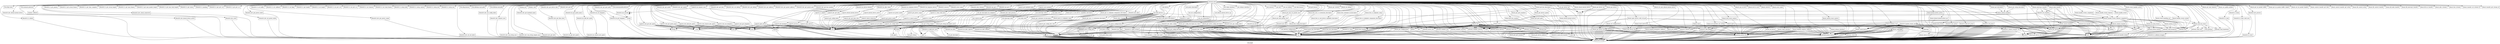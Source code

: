 digraph "Call graph" {
	label="Call graph";

	Node0x805343070 [shape=record,label="{external node}"];
	Node0x805343070 -> Node0x805343100;
	Node0x805343070 -> Node0x805343160;
	Node0x805343070 -> Node0x8053431c0;
	Node0x805343070 -> Node0x805343220;
	Node0x805343070 -> Node0x805343280;
	Node0x805343070 -> Node0x8053432e0;
	Node0x805343070 -> Node0x805343340;
	Node0x805343070 -> Node0x8053433a0;
	Node0x805343070 -> Node0x805343400;
	Node0x805343070 -> Node0x805343460;
	Node0x805343070 -> Node0x8053434c0;
	Node0x805343070 -> Node0x805343520;
	Node0x805343070 -> Node0x805343580;
	Node0x805343070 -> Node0x8053435e0;
	Node0x805343070 -> Node0x805343640;
	Node0x805343070 -> Node0x8053436a0;
	Node0x805343070 -> Node0x805343700;
	Node0x805343070 -> Node0x805343760;
	Node0x805343070 -> Node0x8053437c0;
	Node0x805343070 -> Node0x805343820;
	Node0x805343070 -> Node0x805343880;
	Node0x805343070 -> Node0x8053438e0;
	Node0x805343070 -> Node0x805343940;
	Node0x805343070 -> Node0x8053439a0;
	Node0x805343070 -> Node0x805343a00;
	Node0x805343070 -> Node0x805343a60;
	Node0x805343070 -> Node0x805343ac0;
	Node0x805343070 -> Node0x805343b20;
	Node0x805343070 -> Node0x805343b80;
	Node0x805343070 -> Node0x805343be0;
	Node0x805343070 -> Node0x805343c40;
	Node0x805343070 -> Node0x805343ca0;
	Node0x805343070 -> Node0x805343d00;
	Node0x805343070 -> Node0x805343d60;
	Node0x805343070 -> Node0x805343dc0;
	Node0x805343070 -> Node0x805343e20;
	Node0x805343070 -> Node0x805343ee0;
	Node0x805343070 -> Node0x805343f40;
	Node0x805343070 -> Node0x805343e80;
	Node0x805343070 -> Node0x805343fa0;
	Node0x805343070 -> Node0x805355000;
	Node0x805343070 -> Node0x805355060;
	Node0x805343070 -> Node0x8053550c0;
	Node0x805343070 -> Node0x805355120;
	Node0x805343070 -> Node0x805355180;
	Node0x805343070 -> Node0x8053551e0;
	Node0x805343070 -> Node0x805355240;
	Node0x805343070 -> Node0x8053552a0;
	Node0x805343070 -> Node0x805355300;
	Node0x805343070 -> Node0x805355360;
	Node0x805343070 -> Node0x8053553c0;
	Node0x805343070 -> Node0x805355420;
	Node0x805343070 -> Node0x805355480;
	Node0x805343070 -> Node0x8053554e0;
	Node0x805343070 -> Node0x805355540;
	Node0x805343070 -> Node0x8053555a0;
	Node0x805343070 -> Node0x805355600;
	Node0x805343070 -> Node0x805355660;
	Node0x805343070 -> Node0x8053556c0;
	Node0x805343070 -> Node0x805355720;
	Node0x805343070 -> Node0x805355780;
	Node0x805343070 -> Node0x8053557e0;
	Node0x805343070 -> Node0x805355840;
	Node0x805343070 -> Node0x8053558a0;
	Node0x805343070 -> Node0x805355900;
	Node0x805343070 -> Node0x805355960;
	Node0x805343070 -> Node0x805355a20;
	Node0x805343070 -> Node0x805355a80;
	Node0x805343070 -> Node0x805355ae0;
	Node0x805343070 -> Node0x805355b40;
	Node0x805343070 -> Node0x805355ba0;
	Node0x805343070 -> Node0x805355c00;
	Node0x805343070 -> Node0x805355c60;
	Node0x805343070 -> Node0x805355cc0;
	Node0x805343070 -> Node0x805355d20;
	Node0x805343070 -> Node0x805355d80;
	Node0x805343070 -> Node0x805355de0;
	Node0x805343070 -> Node0x805355e40;
	Node0x805343070 -> Node0x805355ea0;
	Node0x805343070 -> Node0x805355f00;
	Node0x805343070 -> Node0x805355f60;
	Node0x805343070 -> Node0x805355fc0;
	Node0x805343070 -> Node0x805356020;
	Node0x805343070 -> Node0x805356080;
	Node0x805343070 -> Node0x8053560e0;
	Node0x805343070 -> Node0x805356140;
	Node0x805343070 -> Node0x8053561a0;
	Node0x805343070 -> Node0x805356200;
	Node0x805343070 -> Node0x805356260;
	Node0x805343070 -> Node0x8053562c0;
	Node0x805343070 -> Node0x805356320;
	Node0x805343070 -> Node0x805356380;
	Node0x805343070 -> Node0x8053563e0;
	Node0x805343070 -> Node0x805356440;
	Node0x805343070 -> Node0x8053564a0;
	Node0x805343070 -> Node0x805356500;
	Node0x805343070 -> Node0x805356560;
	Node0x805343070 -> Node0x8053559c0;
	Node0x805343070 -> Node0x8053565c0;
	Node0x805343070 -> Node0x805356620;
	Node0x805343070 -> Node0x805356680;
	Node0x805343070 -> Node0x8053566e0;
	Node0x805343070 -> Node0x805356740;
	Node0x805343070 -> Node0x8053567a0;
	Node0x805343070 -> Node0x805356800;
	Node0x805343070 -> Node0x805356860;
	Node0x805343070 -> Node0x805356aa0;
	Node0x805343070 -> Node0x805356b00;
	Node0x805343070 -> Node0x805356b60;
	Node0x805343070 -> Node0x805356bc0;
	Node0x805343070 -> Node0x805356ce0;
	Node0x805343070 -> Node0x805356d40;
	Node0x805343070 -> Node0x805356da0;
	Node0x805343070 -> Node0x805356e00;
	Node0x805343070 -> Node0x805356e60;
	Node0x805343070 -> Node0x805356ec0;
	Node0x805343070 -> Node0x805356f20;
	Node0x805343070 -> Node0x805356920;
	Node0x805343070 -> Node0x805356a40;
	Node0x805343070 -> Node0x8053569e0;
	Node0x805343070 -> Node0x8053568c0;
	Node0x805343070 -> Node0x805356f80;
	Node0x805343070 -> Node0x805356fe0;
	Node0x805343070 -> Node0x805357040;
	Node0x805343070 -> Node0x8053570a0;
	Node0x805343070 -> Node0x805357100;
	Node0x805343070 -> Node0x805357160;
	Node0x805343070 -> Node0x8053571c0;
	Node0x805343070 -> Node0x805357220;
	Node0x805343070 -> Node0x805357280;
	Node0x805343070 -> Node0x8053572e0;
	Node0x805343070 -> Node0x805357340;
	Node0x805343070 -> Node0x8053573a0;
	Node0x805343070 -> Node0x805357400;
	Node0x805343070 -> Node0x805357460;
	Node0x805343070 -> Node0x8053574c0;
	Node0x805343070 -> Node0x805357520;
	Node0x805343070 -> Node0x805357580;
	Node0x805343070 -> Node0x8053575e0;
	Node0x805343070 -> Node0x805356c20;
	Node0x805343070 -> Node0x805356c80;
	Node0x805343070 -> Node0x805356980;
	Node0x805343070 -> Node0x805357640;
	Node0x805343070 -> Node0x8053576a0;
	Node0x805343070 -> Node0x805357700;
	Node0x805343070 -> Node0x805357760;
	Node0x805343070 -> Node0x8053577c0;
	Node0x805343070 -> Node0x805357820;
	Node0x805343070 -> Node0x805357880;
	Node0x805343070 -> Node0x8053578e0;
	Node0x805343070 -> Node0x805357940;
	Node0x805343070 -> Node0x8053579a0;
	Node0x805343070 -> Node0x805357ac0;
	Node0x805343070 -> Node0x805357b20;
	Node0x805343070 -> Node0x805357b80;
	Node0x805343070 -> Node0x805357c40;
	Node0x805343070 -> Node0x805357ca0;
	Node0x805343070 -> Node0x805357d00;
	Node0x805343070 -> Node0x805357d60;
	Node0x805343070 -> Node0x805357dc0;
	Node0x805343070 -> Node0x805357e20;
	Node0x805343070 -> Node0x805357e80;
	Node0x805343070 -> Node0x805357ee0;
	Node0x805343070 -> Node0x805357f40;
	Node0x805343070 -> Node0x805357fa0;
	Node0x805343070 -> Node0x80532d000;
	Node0x805343070 -> Node0x80532d060;
	Node0x805343070 -> Node0x80532d0c0;
	Node0x805343070 -> Node0x80532d120;
	Node0x805343070 -> Node0x80532d180;
	Node0x805343070 -> Node0x80532d1e0;
	Node0x805343070 -> Node0x80532d240;
	Node0x805343070 -> Node0x80532d2a0;
	Node0x805343070 -> Node0x80532d300;
	Node0x805343070 -> Node0x80532d360;
	Node0x805343070 -> Node0x80532d3c0;
	Node0x805343070 -> Node0x80532d420;
	Node0x805343070 -> Node0x80532d480;
	Node0x805343070 -> Node0x80532d4e0;
	Node0x805343070 -> Node0x80532d540;
	Node0x805343070 -> Node0x80532d5a0;
	Node0x805343070 -> Node0x80532d600;
	Node0x805343070 -> Node0x80532d660;
	Node0x805343070 -> Node0x80532d6c0;
	Node0x805343070 -> Node0x80532d720;
	Node0x805343070 -> Node0x80532d780;
	Node0x805343070 -> Node0x80532d7e0;
	Node0x805343070 -> Node0x80532d840;
	Node0x805343070 -> Node0x80532d8a0;
	Node0x805343070 -> Node0x80532d960;
	Node0x805343070 -> Node0x80532d9c0;
	Node0x805343070 -> Node0x80532da20;
	Node0x805343070 -> Node0x80532da80;
	Node0x805343070 -> Node0x80532dae0;
	Node0x805343070 -> Node0x80532dba0;
	Node0x805343070 -> Node0x80532dc00;
	Node0x805343070 -> Node0x80532dc60;
	Node0x805343070 -> Node0x80532dcc0;
	Node0x805343070 -> Node0x80532dd20;
	Node0x805343070 -> Node0x80532dd80;
	Node0x805343070 -> Node0x80532dde0;
	Node0x805343070 -> Node0x80532de40;
	Node0x805343070 -> Node0x80532dea0;
	Node0x805343070 -> Node0x80532df00;
	Node0x805343070 -> Node0x80532df60;
	Node0x805343070 -> Node0x80532e080;
	Node0x805343070 -> Node0x80532e0e0;
	Node0x805343070 -> Node0x80532e140;
	Node0x805343070 -> Node0x80532e1a0;
	Node0x805343070 -> Node0x80532e200;
	Node0x805343070 -> Node0x80532e260;
	Node0x805343070 -> Node0x80532e2c0;
	Node0x805343070 -> Node0x80532e320;
	Node0x805343070 -> Node0x80532e380;
	Node0x805343070 -> Node0x80532e3e0;
	Node0x805343070 -> Node0x80532e440;
	Node0x805343070 -> Node0x80532e4a0;
	Node0x805343070 -> Node0x80532e500;
	Node0x805343070 -> Node0x80532e560;
	Node0x805343070 -> Node0x80532e5c0;
	Node0x805343070 -> Node0x80532e620;
	Node0x805343070 -> Node0x80532e680;
	Node0x805343070 -> Node0x80532e6e0;
	Node0x805343070 -> Node0x80532e740;
	Node0x805343070 -> Node0x80532e7a0;
	Node0x805343070 -> Node0x80532e800;
	Node0x805343070 -> Node0x80532e860;
	Node0x805343070 -> Node0x80532e8c0;
	Node0x805343070 -> Node0x80532e920;
	Node0x805343070 -> Node0x80532e980;
	Node0x805343070 -> Node0x80532ea40;
	Node0x805343070 -> Node0x80532eaa0;
	Node0x805343070 -> Node0x80532eb00;
	Node0x805343070 -> Node0x80532eb60;
	Node0x805343070 -> Node0x80532ebc0;
	Node0x805343070 -> Node0x80532ec20;
	Node0x805343070 -> Node0x80532ec80;
	Node0x805343070 -> Node0x80532ece0;
	Node0x805343070 -> Node0x80532ed40;
	Node0x805343070 -> Node0x80532eda0;
	Node0x805343070 -> Node0x80532ee00;
	Node0x805343070 -> Node0x80532dfc0;
	Node0x805343070 -> Node0x80532ee60;
	Node0x805343070 -> Node0x80532eec0;
	Node0x805343070 -> Node0x80532e020;
	Node0x805343070 -> Node0x80532ef20;
	Node0x805343070 -> Node0x80532efe0;
	Node0x805343070 -> Node0x80532f040;
	Node0x805343070 -> Node0x80532f0a0;
	Node0x805343070 -> Node0x80532f100;
	Node0x805343070 -> Node0x80532f160;
	Node0x805343070 -> Node0x80532f1c0;
	Node0x805343070 -> Node0x80532f220;
	Node0x805343070 -> Node0x80532f280;
	Node0x805343070 -> Node0x80532f2e0;
	Node0x805343070 -> Node0x80532f340;
	Node0x805343070 -> Node0x80532f3a0;
	Node0x805343070 -> Node0x80532f400;
	Node0x805343070 -> Node0x80532f460;
	Node0x805343070 -> Node0x80532f4c0;
	Node0x805343070 -> Node0x80532f520;
	Node0x805343070 -> Node0x80532f580;
	Node0x805343070 -> Node0x80532f5e0;
	Node0x805343070 -> Node0x80532f6a0;
	Node0x805343070 -> Node0x80532f640;
	Node0x805343070 -> Node0x80532f700;
	Node0x805343070 -> Node0x80532f760;
	Node0x805343070 -> Node0x80532f7c0;
	Node0x805343070 -> Node0x80532d900;
	Node0x805343070 -> Node0x80532db40;
	Node0x805343070 -> Node0x80532f820;
	Node0x805343070 -> Node0x80532f880;
	Node0x805343070 -> Node0x80532f8e0;
	Node0x805343070 -> Node0x80532f940;
	Node0x805343070 -> Node0x80532f9a0;
	Node0x805343070 -> Node0x80532fa00;
	Node0x805343070 -> Node0x80532fa60;
	Node0x805343070 -> Node0x80532fac0;
	Node0x805343070 -> Node0x80532fb20;
	Node0x805343070 -> Node0x80532fb80;
	Node0x805343070 -> Node0x80532fbe0;
	Node0x805343070 -> Node0x80532fc40;
	Node0x805343070 -> Node0x80532fca0;
	Node0x805343070 -> Node0x80532fd00;
	Node0x805343070 -> Node0x80532fd60;
	Node0x805343070 -> Node0x80532fe20;
	Node0x805343070 -> Node0x80532fe80;
	Node0x805343070 -> Node0x80532fee0;
	Node0x805343070 -> Node0x80532ff40;
	Node0x805343070 -> Node0x80532ffa0;
	Node0x805343070 -> Node0x80512d000;
	Node0x805343070 -> Node0x80512d060;
	Node0x805343070 -> Node0x80512d0c0;
	Node0x805343070 -> Node0x80532ef80;
	Node0x805343070 -> Node0x80512d120;
	Node0x805343070 -> Node0x80512d1e0;
	Node0x805343070 -> Node0x80512d240;
	Node0x805343070 -> Node0x80512d2a0;
	Node0x805343070 -> Node0x80512d300;
	Node0x805343070 -> Node0x80512d360;
	Node0x805343070 -> Node0x80512d3c0;
	Node0x805343070 -> Node0x80512d420;
	Node0x805343070 -> Node0x80512d480;
	Node0x805343070 -> Node0x80512d4e0;
	Node0x805343070 -> Node0x80512d540;
	Node0x805343070 -> Node0x80512d5a0;
	Node0x805343070 -> Node0x80512d600;
	Node0x805343070 -> Node0x80512d660;
	Node0x805343070 -> Node0x80512d6c0;
	Node0x805343070 -> Node0x80512d720;
	Node0x805343070 -> Node0x80512d780;
	Node0x805343100 [shape=record,label="{libusb20_tr_callback_wrapper}"];
	Node0x805343100 -> Node0x8053430a0;
	Node0x805343100 -> Node0x8053430a0;
	Node0x805343160 [shape=record,label="{llvm.dbg.value}"];
	Node0x8053431c0 [shape=record,label="{libusb20_tr_close}"];
	Node0x8053431c0 -> Node0x8053430a0;
	Node0x8053431c0 -> Node0x805343220;
	Node0x8053431c0 -> Node0x805343220;
	Node0x805343220 [shape=record,label="{free}"];
	Node0x805343220 -> Node0x8053430a0;
	Node0x805343280 [shape=record,label="{llvm.memset.p0i8.i64}"];
	Node0x8053432e0 [shape=record,label="{libusb20_tr_open}"];
	Node0x8053432e0 -> Node0x805343340;
	Node0x805343340 [shape=record,label="{libusb20_tr_open_stream}"];
	Node0x805343340 -> Node0x8053433a0;
	Node0x805343340 -> Node0x8053433a0;
	Node0x805343340 -> Node0x805343220;
	Node0x805343340 -> Node0x8053430a0;
	Node0x805343340 -> Node0x8053430a0;
	Node0x805343340 -> Node0x805343220;
	Node0x805343340 -> Node0x805343220;
	Node0x8053433a0 [shape=record,label="{malloc}"];
	Node0x8053433a0 -> Node0x8053430a0;
	Node0x805343400 [shape=record,label="{libusb20_tr_get_pointer}"];
	Node0x805343460 [shape=record,label="{libusb20_tr_get_actual_frames}"];
	Node0x8053434c0 [shape=record,label="{libusb20_tr_get_time_complete}"];
	Node0x805343520 [shape=record,label="{libusb20_tr_get_actual_length}"];
	Node0x805343580 [shape=record,label="{libusb20_tr_get_max_frames}"];
	Node0x8053438e0 [shape=record,label="{libusb20_tr_clear_stall_sync}"];
	Node0x8053438e0 -> Node0x8053430a0;
	Node0x8053435e0 [shape=record,label="{libusb20_tr_get_max_packet_length}"];
	Node0x805343640 [shape=record,label="{libusb20_tr_get_max_total_length}"];
	Node0x8053436a0 [shape=record,label="{libusb20_tr_get_status}"];
	Node0x805343700 [shape=record,label="{libusb20_tr_pending}"];
	Node0x805343760 [shape=record,label="{libusb20_tr_get_priv_sc0}"];
	Node0x8053437c0 [shape=record,label="{libusb20_tr_get_priv_sc1}"];
	Node0x805343820 [shape=record,label="{libusb20_tr_stop}"];
	Node0x805343820 -> Node0x8053430a0;
	Node0x805343880 [shape=record,label="{libusb20_tr_drain}"];
	Node0x805343880 -> Node0x8053430a0;
	Node0x805343940 [shape=record,label="{libusb20_tr_set_buffer}"];
	Node0x8053439a0 [shape=record,label="{libusb20_tr_set_callback}"];
	Node0x805343a00 [shape=record,label="{libusb20_tr_set_flags}"];
	Node0x805343a60 [shape=record,label="{libusb20_tr_get_length}"];
	Node0x805343ac0 [shape=record,label="{libusb20_tr_set_length}"];
	Node0x805343b20 [shape=record,label="{libusb20_tr_set_priv_sc0}"];
	Node0x805343b80 [shape=record,label="{libusb20_tr_set_priv_sc1}"];
	Node0x805343be0 [shape=record,label="{libusb20_tr_set_timeout}"];
	Node0x805343c40 [shape=record,label="{libusb20_tr_set_total_frames}"];
	Node0x805343ca0 [shape=record,label="{libusb20_tr_setup_bulk}"];
	Node0x805343d00 [shape=record,label="{libusb20_tr_setup_control}"];
	Node0x805343d60 [shape=record,label="{libusb20_tr_setup_intr}"];
	Node0x805343dc0 [shape=record,label="{libusb20_tr_setup_isoc}"];
	Node0x805343e20 [shape=record,label="{libusb20_tr_bulk_intr_sync}"];
	Node0x805343e20 -> Node0x8053430a0;
	Node0x805343e20 -> Node0x8053430a0;
	Node0x805343e20 -> Node0x8053430a0;
	Node0x805343e20 -> Node0x805343e80;
	Node0x805343e20 -> Node0x8053430a0;
	Node0x805343ee0 [shape=record,label="{llvm.dbg.declare}"];
	Node0x805343f40 [shape=record,label="{llvm.lifetime.start.p0i8}"];
	Node0x805343e80 [shape=record,label="{poll}"];
	Node0x805343e80 -> Node0x8053430a0;
	Node0x805343fa0 [shape=record,label="{llvm.lifetime.end.p0i8}"];
	Node0x805355000 [shape=record,label="{libusb20_tr_start}"];
	Node0x805355000 -> Node0x8053430a0;
	Node0x805355000 -> Node0x8053430a0;
	Node0x805355060 [shape=record,label="{libusb20_dev_process}"];
	Node0x805355060 -> Node0x8053430a0;
	Node0x8053550c0 [shape=record,label="{libusb20_dev_wait_process}"];
	Node0x8053550c0 -> Node0x805343e80;
	Node0x805355120 [shape=record,label="{libusb20_tr_submit}"];
	Node0x805355120 -> Node0x8053430a0;
	Node0x805355180 [shape=record,label="{libusb20_dev_close}"];
	Node0x805355180 -> Node0x8053430a0;
	Node0x805355180 -> Node0x8053430a0;
	Node0x805355180 -> Node0x805343220;
	Node0x805355180 -> Node0x805343220;
	Node0x805355180 -> Node0x805343220;
	Node0x805355180 -> Node0x8053430a0;
	Node0x8053551e0 [shape=record,label="{dummy_int}"];
	Node0x805355240 [shape=record,label="{dummy_void}"];
	Node0x8053552a0 [shape=record,label="{libusb20_dev_detach_kernel_driver}"];
	Node0x8053552a0 -> Node0x8053430a0;
	Node0x805355300 [shape=record,label="{libusb20_dev_get_device_desc}"];
	Node0x805355360 [shape=record,label="{libusb20_dev_get_fd}"];
	Node0x8053553c0 [shape=record,label="{libusb20_dev_kernel_driver_active}"];
	Node0x8053553c0 -> Node0x8053430a0;
	Node0x805355420 [shape=record,label="{libusb20_dev_open}"];
	Node0x805355420 -> Node0x8053433a0;
	Node0x805355420 -> Node0x8053430a0;
	Node0x805355420 -> Node0x805343220;
	Node0x805355480 [shape=record,label="{dummy_callback}"];
	Node0x805355480 -> Node0x8053430a0;
	Node0x8053554e0 [shape=record,label="{libusb20_dev_reset}"];
	Node0x8053554e0 -> Node0x8053430a0;
	Node0x805355540 [shape=record,label="{libusb20_dev_check_connected}"];
	Node0x805355540 -> Node0x8053430a0;
	Node0x8053555a0 [shape=record,label="{libusb20_dev_set_power_mode}"];
	Node0x8053555a0 -> Node0x8053430a0;
	Node0x805355600 [shape=record,label="{libusb20_dev_get_power_mode}"];
	Node0x805355600 -> Node0x8053430a0;
	Node0x805355660 [shape=record,label="{libusb20_dev_get_port_path}"];
	Node0x8053556c0 [shape=record,label="{llvm.memcpy.p0i8.p0i8.i64}"];
	Node0x805355720 [shape=record,label="{libusb20_dev_get_power_usage}"];
	Node0x805355720 -> Node0x8053430a0;
	Node0x805355780 [shape=record,label="{libusb20_dev_set_alt_index}"];
	Node0x805355780 -> Node0x8053430a0;
	Node0x8053557e0 [shape=record,label="{libusb20_dev_set_config_index}"];
	Node0x8053557e0 -> Node0x8053430a0;
	Node0x805355840 [shape=record,label="{libusb20_dev_request_sync}"];
	Node0x805355840 -> Node0x8053430a0;
	Node0x8053558a0 [shape=record,label="{libusb20_dev_req_string_sync}"];
	Node0x8053558a0 -> Node0x8053430a0;
	Node0x8053558a0 -> Node0x8053430a0;
	Node0x805355900 [shape=record,label="{libusb20_dev_req_string_simple_sync}"];
	Node0x805355900 -> Node0x8053430a0;
	Node0x805355900 -> Node0x8053430a0;
	Node0x805355900 -> Node0x8053430a0;
	Node0x805355900 -> Node0x8053430a0;
	Node0x805355960 [shape=record,label="{libusb20_dev_alloc_config}"];
	Node0x805355960 -> Node0x8053430a0;
	Node0x805355960 -> Node0x805343220;
	Node0x805355960 -> Node0x8053430a0;
	Node0x805355960 -> Node0x8053559c0;
	Node0x805355960 -> Node0x805343220;
	Node0x805355960 -> Node0x805355180;
	Node0x805355a20 [shape=record,label="{libusb20_dev_alloc}"];
	Node0x805355a20 -> Node0x8053433a0;
	Node0x805355a80 [shape=record,label="{libusb20_dev_get_config_index}"];
	Node0x805355a80 -> Node0x8053430a0;
	Node0x805355a80 -> Node0x805343220;
	Node0x805355a80 -> Node0x8053430a0;
	Node0x805355a80 -> Node0x805355180;
	Node0x805355ae0 [shape=record,label="{libusb20_dev_get_mode}"];
	Node0x805355b40 [shape=record,label="{libusb20_dev_get_speed}"];
	Node0x805355ba0 [shape=record,label="{libusb20_dev_free}"];
	Node0x805355ba0 -> Node0x805355180;
	Node0x805355ba0 -> Node0x805343220;
	Node0x805355c00 [shape=record,label="{libusb20_dev_get_info}"];
	Node0x805355c00 -> Node0x8053430a0;
	Node0x805355c60 [shape=record,label="{libusb20_dev_get_backend_name}"];
	Node0x805355c60 -> Node0x8053430a0;
	Node0x805355cc0 [shape=record,label="{libusb20_dev_get_desc}"];
	Node0x805355d20 [shape=record,label="{libusb20_dev_set_debug}"];
	Node0x805355d80 [shape=record,label="{libusb20_dev_get_debug}"];
	Node0x805355de0 [shape=record,label="{libusb20_dev_get_address}"];
	Node0x805355e40 [shape=record,label="{libusb20_dev_get_parent_address}"];
	Node0x805355ea0 [shape=record,label="{libusb20_dev_get_parent_port}"];
	Node0x805355f00 [shape=record,label="{libusb20_dev_get_bus_number}"];
	Node0x805355f60 [shape=record,label="{libusb20_dev_get_iface_desc}"];
	Node0x805355f60 -> Node0x8053430a0;
	Node0x805355fc0 [shape=record,label="{libusb20_be_get_dev_quirk}"];
	Node0x805355fc0 -> Node0x8053430a0;
	Node0x805356020 [shape=record,label="{libusb20_be_get_quirk_name}"];
	Node0x805356020 -> Node0x8053430a0;
	Node0x805356080 [shape=record,label="{libusb20_be_add_dev_quirk}"];
	Node0x805356080 -> Node0x8053430a0;
	Node0x8053560e0 [shape=record,label="{libusb20_be_remove_dev_quirk}"];
	Node0x8053560e0 -> Node0x8053430a0;
	Node0x805356140 [shape=record,label="{libusb20_be_set_template}"];
	Node0x805356140 -> Node0x8053430a0;
	Node0x8053561a0 [shape=record,label="{libusb20_be_get_template}"];
	Node0x8053561a0 -> Node0x8053430a0;
	Node0x805356200 [shape=record,label="{libusb20_be_device_foreach}"];
	Node0x805356260 [shape=record,label="{libusb20_be_alloc}"];
	Node0x805356260 -> Node0x8053433a0;
	Node0x805356260 -> Node0x8053430a0;
	Node0x8053562c0 [shape=record,label="{libusb20_be_alloc_linux}"];
	Node0x805356320 [shape=record,label="{libusb20_be_alloc_ugen20}"];
	Node0x805356320 -> Node0x8053433a0;
	Node0x805356320 -> Node0x8053430a0;
	Node0x805356380 [shape=record,label="{libusb20_be_alloc_default}"];
	Node0x805356380 -> Node0x8053433a0;
	Node0x805356380 -> Node0x8053430a0;
	Node0x8053563e0 [shape=record,label="{libusb20_be_free}"];
	Node0x8053563e0 -> Node0x805355180;
	Node0x8053563e0 -> Node0x805343220;
	Node0x8053563e0 -> Node0x8053430a0;
	Node0x8053563e0 -> Node0x805343220;
	Node0x805356440 [shape=record,label="{libusb20_be_dequeue_device}"];
	Node0x8053564a0 [shape=record,label="{libusb20_be_enqueue_device}"];
	Node0x805356500 [shape=record,label="{libusb20_strerror}"];
	Node0x805356560 [shape=record,label="{libusb20_error_name}"];
	Node0x8053559c0 [shape=record,label="{libusb20_parse_config_desc}"];
	Node0x8053559c0 -> Node0x8053433a0;
	Node0x8053559c0 -> Node0x8053565c0;
	Node0x8053559c0 -> Node0x8053565c0;
	Node0x8053559c0 -> Node0x8053565c0;
	Node0x8053565c0 [shape=record,label="{libusb20_me_decode}"];
	Node0x8053565c0 -> Node0x8053565c0;
	Node0x805356620 [shape=record,label="{libusb20_desc_foreach}"];
	Node0x805356680 [shape=record,label="{libusb20_me_get_1}"];
	Node0x8053566e0 [shape=record,label="{libusb20_me_get_2}"];
	Node0x805356740 [shape=record,label="{libusb20_me_encode}"];
	Node0x805356740 -> Node0x805356740;
	Node0x805356740 -> Node0x805356740;
	Node0x805356740 -> Node0x8053567a0;
	Node0x8053567a0 [shape=record,label="{bcopy}"];
	Node0x8053567a0 -> Node0x8053430a0;
	Node0x805356800 [shape=record,label="{ugen20_get_backend_name}"];
	Node0x805356860 [shape=record,label="{ugen20_init_backend}"];
	Node0x805356860 -> Node0x8053568c0;
	Node0x805356860 -> Node0x805356920;
	Node0x805356860 -> Node0x805356980;
	Node0x805356860 -> Node0x8053430a0;
	Node0x805356860 -> Node0x8053569e0;
	Node0x805356860 -> Node0x8053568c0;
	Node0x805356860 -> Node0x805356920;
	Node0x805356860 -> Node0x805356920;
	Node0x805356860 -> Node0x8053565c0;
	Node0x805356860 -> Node0x805356920;
	Node0x805356860 -> Node0x8053569e0;
	Node0x805356860 -> Node0x805356920;
	Node0x805356860 -> Node0x805356a40;
	Node0x805356860 -> Node0x8053430a0;
	Node0x805356860 -> Node0x8053430a0;
	Node0x805356860 -> Node0x805356a40;
	Node0x805356aa0 [shape=record,label="{ugen20_exit_backend}"];
	Node0x805356b00 [shape=record,label="{ugen20_dev_get_info}"];
	Node0x805356b00 -> Node0x805356920;
	Node0x805356b60 [shape=record,label="{ugen20_dev_get_iface_desc}"];
	Node0x805356b60 -> Node0x805356920;
	Node0x805356bc0 [shape=record,label="{ugen20_root_get_dev_quirk}"];
	Node0x805356bc0 -> Node0x8053568c0;
	Node0x805356bc0 -> Node0x805356920;
	Node0x805356bc0 -> Node0x805356c20;
	Node0x805356bc0 -> Node0x805356a40;
	Node0x805356bc0 -> Node0x805356a40;
	Node0x805356bc0 -> Node0x805356c20;
	Node0x805356bc0 -> Node0x805356c80;
	Node0x805356ce0 [shape=record,label="{ugen20_root_get_quirk_name}"];
	Node0x805356ce0 -> Node0x8053568c0;
	Node0x805356ce0 -> Node0x805356920;
	Node0x805356ce0 -> Node0x805356c20;
	Node0x805356ce0 -> Node0x805356a40;
	Node0x805356ce0 -> Node0x805356a40;
	Node0x805356ce0 -> Node0x805356c20;
	Node0x805356ce0 -> Node0x805356c80;
	Node0x805356d40 [shape=record,label="{ugen20_root_add_dev_quirk}"];
	Node0x805356d40 -> Node0x805356c80;
	Node0x805356d40 -> Node0x8053568c0;
	Node0x805356d40 -> Node0x805356920;
	Node0x805356d40 -> Node0x805356c20;
	Node0x805356d40 -> Node0x805356a40;
	Node0x805356d40 -> Node0x805356a40;
	Node0x805356d40 -> Node0x805356c20;
	Node0x805356da0 [shape=record,label="{ugen20_root_remove_dev_quirk}"];
	Node0x805356da0 -> Node0x805356c80;
	Node0x805356da0 -> Node0x8053568c0;
	Node0x805356da0 -> Node0x805356920;
	Node0x805356da0 -> Node0x805356c20;
	Node0x805356da0 -> Node0x805356a40;
	Node0x805356da0 -> Node0x805356a40;
	Node0x805356da0 -> Node0x805356c20;
	Node0x805356e00 [shape=record,label="{ugen20_root_set_template}"];
	Node0x805356e00 -> Node0x8053568c0;
	Node0x805356e00 -> Node0x805356920;
	Node0x805356e00 -> Node0x805356c20;
	Node0x805356e00 -> Node0x805356a40;
	Node0x805356e60 [shape=record,label="{ugen20_root_get_template}"];
	Node0x805356e60 -> Node0x8053568c0;
	Node0x805356e60 -> Node0x805356920;
	Node0x805356e60 -> Node0x805356c20;
	Node0x805356e60 -> Node0x805356a40;
	Node0x805356ec0 [shape=record,label="{ugen20_open_device}"];
	Node0x805356ec0 -> Node0x8053569e0;
	Node0x805356ec0 -> Node0x8053568c0;
	Node0x805356ec0 -> Node0x8053568c0;
	Node0x805356ec0 -> Node0x805356a40;
	Node0x805356ec0 -> Node0x805356920;
	Node0x805356ec0 -> Node0x8053433a0;
	Node0x805356ec0 -> Node0x805356920;
	Node0x805356ec0 -> Node0x805343220;
	Node0x805356ec0 -> Node0x805356a40;
	Node0x805356ec0 -> Node0x805356a40;
	Node0x805356f20 [shape=record,label="{ugen20_close_device}"];
	Node0x805356f20 -> Node0x805356920;
	Node0x805356f20 -> Node0x805343220;
	Node0x805356f20 -> Node0x805356a40;
	Node0x805356f20 -> Node0x805356a40;
	Node0x805356920 [shape=record,label="{ioctl}"];
	Node0x805356920 -> Node0x8053430a0;
	Node0x805356a40 [shape=record,label="{close}"];
	Node0x805356a40 -> Node0x8053430a0;
	Node0x8053569e0 [shape=record,label="{snprintf}"];
	Node0x8053569e0 -> Node0x8053430a0;
	Node0x8053568c0 [shape=record,label="{open}"];
	Node0x8053568c0 -> Node0x8053430a0;
	Node0x805356f80 [shape=record,label="{ugen20_detach_kernel_driver}"];
	Node0x805356f80 -> Node0x805356920;
	Node0x805356fe0 [shape=record,label="{ugen20_do_request_sync}"];
	Node0x805356fe0 -> Node0x805356740;
	Node0x805356fe0 -> Node0x805356920;
	Node0x805357040 [shape=record,label="{ugen20_get_config_desc_full}"];
	Node0x805357040 -> Node0x805356920;
	Node0x805357040 -> Node0x8053433a0;
	Node0x805357040 -> Node0x805356920;
	Node0x805357040 -> Node0x805343220;
	Node0x8053570a0 [shape=record,label="{ugen20_get_config_index}"];
	Node0x8053570a0 -> Node0x805356920;
	Node0x805357100 [shape=record,label="{ugen20_kernel_driver_active}"];
	Node0x805357100 -> Node0x805356920;
	Node0x805357160 [shape=record,label="{ugen20_process}"];
	Node0x805357160 -> Node0x805356920;
	Node0x805357160 -> Node0x805356c20;
	Node0x805357160 -> Node0x8053430a0;
	Node0x805357160 -> Node0x805356920;
	Node0x8053571c0 [shape=record,label="{ugen20_reset_device}"];
	Node0x8053571c0 -> Node0x805356920;
	Node0x8053571c0 -> Node0x805356920;
	Node0x8053571c0 -> Node0x8053433a0;
	Node0x8053571c0 -> Node0x805356920;
	Node0x805357220 [shape=record,label="{ugen20_check_connected}"];
	Node0x805357220 -> Node0x805356920;
	Node0x805357280 [shape=record,label="{ugen20_set_power_mode}"];
	Node0x805357280 -> Node0x805356920;
	Node0x8053572e0 [shape=record,label="{ugen20_get_power_mode}"];
	Node0x8053572e0 -> Node0x805356920;
	Node0x805357340 [shape=record,label="{ugen20_get_power_usage}"];
	Node0x805357340 -> Node0x805356920;
	Node0x8053573a0 [shape=record,label="{ugen20_set_alt_index}"];
	Node0x8053573a0 -> Node0x805356920;
	Node0x8053573a0 -> Node0x805356920;
	Node0x8053573a0 -> Node0x8053433a0;
	Node0x8053573a0 -> Node0x805356920;
	Node0x805357400 [shape=record,label="{ugen20_set_config_index}"];
	Node0x805357400 -> Node0x805356920;
	Node0x805357400 -> Node0x805356920;
	Node0x805357400 -> Node0x8053433a0;
	Node0x805357400 -> Node0x805356920;
	Node0x805357460 [shape=record,label="{ugen20_tr_cancel_async}"];
	Node0x805357460 -> Node0x805356920;
	Node0x8053574c0 [shape=record,label="{ugen20_tr_clear_stall_sync}"];
	Node0x8053574c0 -> Node0x805356920;
	Node0x805357520 [shape=record,label="{ugen20_tr_close}"];
	Node0x805357520 -> Node0x805356920;
	Node0x805357580 [shape=record,label="{ugen20_tr_open}"];
	Node0x805357580 -> Node0x805356920;
	Node0x805357580 -> Node0x805356920;
	Node0x8053575e0 [shape=record,label="{ugen20_tr_submit}"];
	Node0x8053575e0 -> Node0x805356920;
	Node0x805356c20 [shape=record,label="{__error}"];
	Node0x805356c20 -> Node0x8053430a0;
	Node0x805356c80 [shape=record,label="{strlcpy}"];
	Node0x805356c80 -> Node0x8053430a0;
	Node0x805356980 [shape=record,label="{strlen}"];
	Node0x805356980 -> Node0x8053430a0;
	Node0x805357640 [shape=record,label="{usb_open}"];
	Node0x805357640 -> Node0x8053430a0;
	Node0x805357640 -> Node0x8053430a0;
	Node0x8053576a0 [shape=record,label="{usb_close}"];
	Node0x8053576a0 -> Node0x8053430a0;
	Node0x8053576a0 -> Node0x8053430a0;
	Node0x8053576a0 -> Node0x8053430a0;
	Node0x8053576a0 -> Node0x805343220;
	Node0x805357700 [shape=record,label="{usb_device}"];
	Node0x805357760 [shape=record,label="{usb_get_string}"];
	Node0x805357760 -> Node0x8053430a0;
	Node0x8053577c0 [shape=record,label="{usb_get_string_simple}"];
	Node0x8053577c0 -> Node0x8053430a0;
	Node0x8053577c0 -> Node0x805356980;
	Node0x805357820 [shape=record,label="{usb_get_descriptor_by_endpoint}"];
	Node0x805357820 -> Node0x8053430a0;
	Node0x805357880 [shape=record,label="{usb_control_msg}"];
	Node0x805357880 -> Node0x8053430a0;
	Node0x8053578e0 [shape=record,label="{usb_get_descriptor}"];
	Node0x8053578e0 -> Node0x8053430a0;
	Node0x805357940 [shape=record,label="{usb_parse_descriptor}"];
	Node0x8053579a0 [shape=record,label="{usb_parse_configuration}"];
	Node0x8053579a0 -> Node0x8053559c0;
	Node0x8053579a0 -> Node0x805357a00;
	Node0x8053579a0 -> Node0x8053433a0;
	Node0x8053579a0 -> Node0x805343220;
	Node0x8053579a0 -> Node0x805357a00;
	Node0x8053579a0 -> Node0x805343220;
	Node0x805357a00 [shape=record,label="{usb_parse_config}"];
	Node0x805357a00 -> Node0x805357a60;
	Node0x805357a00 -> Node0x805357a60;
	Node0x805357a60 [shape=record,label="{usb_parse_iface_sub}"];
	Node0x805357ac0 [shape=record,label="{usb_destroy_configuration}"];
	Node0x805357ac0 -> Node0x805343220;
	Node0x805357ac0 -> Node0x805343220;
	Node0x805357b20 [shape=record,label="{usb_fetch_and_parse_descriptors}"];
	Node0x805357b20 -> Node0x8053433a0;
	Node0x805357b20 -> Node0x8053430a0;
	Node0x805357b20 -> Node0x805343220;
	Node0x805357b20 -> Node0x805343220;
	Node0x805357b20 -> Node0x8053579a0;
	Node0x805357b20 -> Node0x805343220;
	Node0x805357b80 [shape=record,label="{usb_bulk_write}"];
	Node0x805357b80 -> Node0x805357be0;
	Node0x805357be0 [shape=record,label="{usb_std_io}"];
	Node0x805357be0 -> Node0x8053430a0;
	Node0x805357be0 -> Node0x8053430a0;
	Node0x805357be0 -> Node0x8053430a0;
	Node0x805357be0 -> Node0x8053430a0;
	Node0x805357be0 -> Node0x8053430a0;
	Node0x805357be0 -> Node0x8053430a0;
	Node0x805357be0 -> Node0x8053430a0;
	Node0x805357be0 -> Node0x8053430a0;
	Node0x805357be0 -> Node0x8053430a0;
	Node0x805357be0 -> Node0x8053430a0;
	Node0x805357be0 -> Node0x8053430a0;
	Node0x805357be0 -> Node0x8053430a0;
	Node0x805357be0 -> Node0x8053430a0;
	Node0x805357be0 -> Node0x8053430a0;
	Node0x805357c40 [shape=record,label="{usb_bulk_read}"];
	Node0x805357c40 -> Node0x805357be0;
	Node0x805357ca0 [shape=record,label="{usb_interrupt_write}"];
	Node0x805357ca0 -> Node0x805357be0;
	Node0x805357d00 [shape=record,label="{usb_interrupt_read}"];
	Node0x805357d00 -> Node0x805357be0;
	Node0x805357d60 [shape=record,label="{usb_set_configuration}"];
	Node0x805357d60 -> Node0x8053430a0;
	Node0x805357dc0 [shape=record,label="{usb_claim_interface}"];
	Node0x805357e20 [shape=record,label="{usb_release_interface}"];
	Node0x805357e80 [shape=record,label="{usb_set_altinterface}"];
	Node0x805357e80 -> Node0x8053430a0;
	Node0x805357ee0 [shape=record,label="{usb_resetep}"];
	Node0x805357ee0 -> Node0x8053430a0;
	Node0x805357ee0 -> Node0x8053430a0;
	Node0x805357ee0 -> Node0x8053430a0;
	Node0x805357ee0 -> Node0x8053430a0;
	Node0x805357f40 [shape=record,label="{usb_clear_halt}"];
	Node0x805357f40 -> Node0x8053430a0;
	Node0x805357f40 -> Node0x8053430a0;
	Node0x805357f40 -> Node0x8053430a0;
	Node0x805357f40 -> Node0x8053430a0;
	Node0x805357fa0 [shape=record,label="{usb_reset}"];
	Node0x805357fa0 -> Node0x8053430a0;
	Node0x805357fa0 -> Node0x8053430a0;
	Node0x805357fa0 -> Node0x8053430a0;
	Node0x805357fa0 -> Node0x8053430a0;
	Node0x805357fa0 -> Node0x805343220;
	Node0x80532d000 [shape=record,label="{usb_check_connected}"];
	Node0x80532d000 -> Node0x8053430a0;
	Node0x80532d060 [shape=record,label="{usb_strerror}"];
	Node0x80532d0c0 [shape=record,label="{usb_init}"];
	Node0x80532d120 [shape=record,label="{usb_set_debug}"];
	Node0x80532d180 [shape=record,label="{usb_find_busses}"];
	Node0x80532d1e0 [shape=record,label="{usb_find_devices}"];
	Node0x80532d1e0 -> Node0x8053430a0;
	Node0x80532d1e0 -> Node0x8053430a0;
	Node0x80532d1e0 -> Node0x8053430a0;
	Node0x80532d1e0 -> Node0x805343220;
	Node0x80532d1e0 -> Node0x8053430a0;
	Node0x80532d1e0 -> Node0x8053430a0;
	Node0x80532d1e0 -> Node0x8053430a0;
	Node0x80532d1e0 -> Node0x8053430a0;
	Node0x80532d1e0 -> Node0x8053433a0;
	Node0x80532d1e0 -> Node0x8053430a0;
	Node0x80532d1e0 -> Node0x8053430a0;
	Node0x80532d1e0 -> Node0x8053569e0;
	Node0x80532d1e0 -> Node0x8053430a0;
	Node0x80532d1e0 -> Node0x8053430a0;
	Node0x80532d1e0 -> Node0x805357b20;
	Node0x80532d1e0 -> Node0x8053430a0;
	Node0x80532d1e0 -> Node0x8053430a0;
	Node0x80532d240 [shape=record,label="{usb_get_busses}"];
	Node0x80532d2a0 [shape=record,label="{usb_get_driver_np}"];
	Node0x80532d2a0 -> Node0x8053430a0;
	Node0x80532d2a0 -> Node0x80532d300;
	Node0x80532d300 [shape=record,label="{strchr}"];
	Node0x80532d300 -> Node0x8053430a0;
	Node0x80532d360 [shape=record,label="{usb_detach_kernel_driver_np}"];
	Node0x80532d360 -> Node0x8053430a0;
	Node0x80532d3c0 [shape=record,label="{libusb_get_version}"];
	Node0x80532d420 [shape=record,label="{libusb_set_debug}"];
	Node0x80532d480 [shape=record,label="{libusb_init}"];
	Node0x80532d480 -> Node0x8053433a0;
	Node0x80532d480 -> Node0x80532d4e0;
	Node0x80532d480 -> Node0x80532d540;
	Node0x80532d480 -> Node0x80532d5a0;
	Node0x80532d480 -> Node0x805343220;
	Node0x80532d480 -> Node0x80532d5a0;
	Node0x80532d480 -> Node0x80532d600;
	Node0x80532d480 -> Node0x805343220;
	Node0x80532d480 -> Node0x80532d660;
	Node0x80532d480 -> Node0x80532d600;
	Node0x80532d480 -> Node0x80532d600;
	Node0x80532d480 -> Node0x805343220;
	Node0x80532d480 -> Node0x80532d6c0;
	Node0x80532d480 -> Node0x80532d600;
	Node0x80532d480 -> Node0x80532d600;
	Node0x80532d480 -> Node0x80532d720;
	Node0x80532d480 -> Node0x805343220;
	Node0x80532d480 -> Node0x80532d780;
	Node0x80532d480 -> Node0x80532d600;
	Node0x80532d480 -> Node0x80532d600;
	Node0x80532d480 -> Node0x80532d720;
	Node0x80532d480 -> Node0x805343220;
	Node0x80532d480 -> Node0x80532d720;
	Node0x80532d480 -> Node0x80532d7e0;
	Node0x80532d480 -> Node0x80532d600;
	Node0x80532d480 -> Node0x80532d600;
	Node0x80532d480 -> Node0x80532d840;
	Node0x80532d480 -> Node0x805343220;
	Node0x80532d480 -> Node0x80532d8a0;
	Node0x80532d480 -> Node0x80532d8a0;
	Node0x80532d480 -> Node0x80532d8a0;
	Node0x80532d480 -> Node0x80532d8a0;
	Node0x80532d480 -> Node0x80532d900;
	Node0x80532d480 -> Node0x80532d960;
	Node0x80532d480 -> Node0x80532d9c0;
	Node0x80532d480 -> Node0x80532da20;
	Node0x80532d4e0 [shape=record,label="{getenv}"];
	Node0x80532d4e0 -> Node0x8053430a0;
	Node0x80532d540 [shape=record,label="{atoi}"];
	Node0x80532d540 -> Node0x8053430a0;
	Node0x80532d5a0 [shape=record,label="{pthread_mutex_init}"];
	Node0x80532d5a0 -> Node0x8053430a0;
	Node0x80532d600 [shape=record,label="{pthread_mutex_destroy}"];
	Node0x80532d600 -> Node0x8053430a0;
	Node0x80532d660 [shape=record,label="{pthread_condattr_init}"];
	Node0x80532d660 -> Node0x8053430a0;
	Node0x80532d6c0 [shape=record,label="{pthread_condattr_setclock}"];
	Node0x80532d6c0 -> Node0x8053430a0;
	Node0x80532d720 [shape=record,label="{pthread_condattr_destroy}"];
	Node0x80532d720 -> Node0x8053430a0;
	Node0x80532d780 [shape=record,label="{pthread_cond_init}"];
	Node0x80532d780 -> Node0x8053430a0;
	Node0x80532d7e0 [shape=record,label="{pipe}"];
	Node0x80532d7e0 -> Node0x8053430a0;
	Node0x80532d840 [shape=record,label="{pthread_cond_destroy}"];
	Node0x80532d840 -> Node0x8053430a0;
	Node0x80532d8a0 [shape=record,label="{fcntl}"];
	Node0x80532d8a0 -> Node0x8053430a0;
	Node0x80532d960 [shape=record,label="{pthread_mutex_lock}"];
	Node0x80532d960 -> Node0x8053430a0;
	Node0x80532d9c0 [shape=record,label="{pthread_mutex_unlock}"];
	Node0x80532d9c0 -> Node0x8053430a0;
	Node0x80532da20 [shape=record,label="{puts}"];
	Node0x80532da20 -> Node0x8053430a0;
	Node0x80532da80 [shape=record,label="{libusb_exit}"];
	Node0x80532da80 -> Node0x80532d960;
	Node0x80532da80 -> Node0x80532d9c0;
	Node0x80532da80 -> Node0x80532dae0;
	Node0x80532da80 -> Node0x80532db40;
	Node0x80532da80 -> Node0x805356a40;
	Node0x80532da80 -> Node0x805356a40;
	Node0x80532da80 -> Node0x80532d600;
	Node0x80532da80 -> Node0x80532d600;
	Node0x80532da80 -> Node0x80532d840;
	Node0x80532da80 -> Node0x80532d960;
	Node0x80532da80 -> Node0x80532d9c0;
	Node0x80532da80 -> Node0x805343220;
	Node0x80532dae0 [shape=record,label="{pthread_join}"];
	Node0x80532dae0 -> Node0x8053430a0;
	Node0x80532dba0 [shape=record,label="{libusb_get_device_list}"];
	Node0x80532dba0 -> Node0x8053430a0;
	Node0x80532dba0 -> Node0x8053430a0;
	Node0x80532dba0 -> Node0x8053433a0;
	Node0x80532dba0 -> Node0x8053430a0;
	Node0x80532dba0 -> Node0x8053430a0;
	Node0x80532dba0 -> Node0x8053433a0;
	Node0x80532dba0 -> Node0x80532d960;
	Node0x80532dba0 -> Node0x80532d9c0;
	Node0x80532dba0 -> Node0x8053430a0;
	Node0x80532dba0 -> Node0x805343220;
	Node0x80532dba0 -> Node0x805343220;
	Node0x80532dba0 -> Node0x8053430a0;
	Node0x80532dba0 -> Node0x8053430a0;
	Node0x80532dba0 -> Node0x80532d960;
	Node0x80532dba0 -> Node0x80532d9c0;
	Node0x80532dba0 -> Node0x8053430a0;
	Node0x80532dba0 -> Node0x8053430a0;
	Node0x80532dc00 [shape=record,label="{libusb_unref_device}"];
	Node0x80532dc00 -> Node0x80532d960;
	Node0x80532dc00 -> Node0x80532d9c0;
	Node0x80532dc00 -> Node0x8053430a0;
	Node0x80532dc00 -> Node0x805343220;
	Node0x80532dc60 [shape=record,label="{libusb_ref_device}"];
	Node0x80532dc60 -> Node0x80532d960;
	Node0x80532dc60 -> Node0x80532d9c0;
	Node0x80532dcc0 [shape=record,label="{libusb_free_device_list}"];
	Node0x80532dcc0 -> Node0x80532d960;
	Node0x80532dcc0 -> Node0x80532d9c0;
	Node0x80532dcc0 -> Node0x8053430a0;
	Node0x80532dcc0 -> Node0x805343220;
	Node0x80532dcc0 -> Node0x805343220;
	Node0x80532dd20 [shape=record,label="{libusb_get_bus_number}"];
	Node0x80532dd20 -> Node0x8053430a0;
	Node0x80532dd80 [shape=record,label="{libusb_get_port_number}"];
	Node0x80532dd80 -> Node0x8053430a0;
	Node0x80532dde0 [shape=record,label="{libusb_get_port_numbers}"];
	Node0x80532dde0 -> Node0x8053430a0;
	Node0x80532de40 [shape=record,label="{libusb_get_port_path}"];
	Node0x80532de40 -> Node0x8053430a0;
	Node0x80532dea0 [shape=record,label="{libusb_get_device_address}"];
	Node0x80532dea0 -> Node0x8053430a0;
	Node0x80532df00 [shape=record,label="{libusb_get_device_speed}"];
	Node0x80532df00 -> Node0x8053430a0;
	Node0x80532df60 [shape=record,label="{libusb_get_max_packet_size}"];
	Node0x80532df60 -> Node0x80532dfc0;
	Node0x80532df60 -> Node0x80532e020;
	Node0x80532e080 [shape=record,label="{libusb_get_max_iso_packet_size}"];
	Node0x80532e080 -> Node0x80532df60;
	Node0x80532e080 -> Node0x8053430a0;
	Node0x80532e0e0 [shape=record,label="{libusb_open}"];
	Node0x80532e0e0 -> Node0x80532d960;
	Node0x80532e0e0 -> Node0x80532d9c0;
	Node0x80532e0e0 -> Node0x8053430a0;
	Node0x80532e0e0 -> Node0x80532d960;
	Node0x80532e0e0 -> Node0x80532d9c0;
	Node0x80532e0e0 -> Node0x8053430a0;
	Node0x80532e0e0 -> Node0x805343220;
	Node0x80532e0e0 -> Node0x8053430a0;
	Node0x80532e0e0 -> Node0x80532d900;
	Node0x80532e0e0 -> Node0x80532e140;
	Node0x80532e0e0 -> Node0x80532da20;
	Node0x80532e140 [shape=record,label="{write}"];
	Node0x80532e140 -> Node0x8053430a0;
	Node0x80532e1a0 [shape=record,label="{libusb_open_device_with_vid_pid}"];
	Node0x80532e1a0 -> Node0x80532da20;
	Node0x80532e1a0 -> Node0x80532dba0;
	Node0x80532e1a0 -> Node0x8053430a0;
	Node0x80532e1a0 -> Node0x80532e0e0;
	Node0x80532e1a0 -> Node0x80532dcc0;
	Node0x80532e1a0 -> Node0x80532da20;
	Node0x80532e200 [shape=record,label="{libusb_close}"];
	Node0x80532e200 -> Node0x80532db40;
	Node0x80532e200 -> Node0x8053430a0;
	Node0x80532e200 -> Node0x80532d960;
	Node0x80532e200 -> Node0x80532d9c0;
	Node0x80532e200 -> Node0x8053430a0;
	Node0x80532e200 -> Node0x805343220;
	Node0x80532e200 -> Node0x80532e140;
	Node0x80532e200 -> Node0x80532da20;
	Node0x80532e260 [shape=record,label="{libusb_get_device}"];
	Node0x80532e2c0 [shape=record,label="{libusb_get_configuration}"];
	Node0x80532e2c0 -> Node0x8053430a0;
	Node0x80532e2c0 -> Node0x8053430a0;
	Node0x80532e2c0 -> Node0x805343220;
	Node0x80532e320 [shape=record,label="{libusb_set_configuration}"];
	Node0x80532e320 -> Node0x8053430a0;
	Node0x80532e320 -> Node0x805343220;
	Node0x80532e320 -> Node0x8053430a0;
	Node0x80532e320 -> Node0x8053430a0;
	Node0x80532e320 -> Node0x80532db40;
	Node0x80532e320 -> Node0x8053430a0;
	Node0x80532e320 -> Node0x8053430a0;
	Node0x80532e320 -> Node0x80532d900;
	Node0x80532e380 [shape=record,label="{libusb10_cancel_all_transfer}"];
	Node0x80532e380 -> Node0x8053430a0;
	Node0x80532e380 -> Node0x8053430a0;
	Node0x80532e3e0 [shape=record,label="{libusb_claim_interface}"];
	Node0x80532e3e0 -> Node0x8053430a0;
	Node0x80532e3e0 -> Node0x80532d960;
	Node0x80532e3e0 -> Node0x80532d9c0;
	Node0x80532e440 [shape=record,label="{libusb_detach_kernel_driver}"];
	Node0x80532e440 -> Node0x8053430a0;
	Node0x80532e4a0 [shape=record,label="{libusb_release_interface}"];
	Node0x80532e4a0 -> Node0x80532d960;
	Node0x80532e4a0 -> Node0x80532d9c0;
	Node0x80532e500 [shape=record,label="{libusb_attach_kernel_driver}"];
	Node0x80532e560 [shape=record,label="{libusb_set_interface_alt_setting}"];
	Node0x80532e560 -> Node0x80532d960;
	Node0x80532e560 -> Node0x80532d9c0;
	Node0x80532e560 -> Node0x8053430a0;
	Node0x80532e560 -> Node0x8053430a0;
	Node0x80532e560 -> Node0x80532db40;
	Node0x80532e560 -> Node0x8053430a0;
	Node0x80532e560 -> Node0x8053430a0;
	Node0x80532e560 -> Node0x80532d900;
	Node0x80532e5c0 [shape=record,label="{libusb_clear_halt}"];
	Node0x80532e5c0 -> Node0x8053430a0;
	Node0x80532e5c0 -> Node0x80532d960;
	Node0x80532e5c0 -> Node0x8053430a0;
	Node0x80532e5c0 -> Node0x80532d9c0;
	Node0x80532e5c0 -> Node0x8053430a0;
	Node0x80532e5c0 -> Node0x80532d960;
	Node0x80532e5c0 -> Node0x8053430a0;
	Node0x80532e5c0 -> Node0x80532d9c0;
	Node0x80532e620 [shape=record,label="{libusb_reset_device}"];
	Node0x80532e620 -> Node0x8053430a0;
	Node0x80532e620 -> Node0x8053430a0;
	Node0x80532e620 -> Node0x80532db40;
	Node0x80532e620 -> Node0x8053430a0;
	Node0x80532e620 -> Node0x8053430a0;
	Node0x80532e620 -> Node0x80532d900;
	Node0x80532e680 [shape=record,label="{libusb_check_connected}"];
	Node0x80532e680 -> Node0x8053430a0;
	Node0x80532e6e0 [shape=record,label="{libusb_kernel_driver_active}"];
	Node0x80532e6e0 -> Node0x8053430a0;
	Node0x80532e740 [shape=record,label="{libusb_get_driver_np}"];
	Node0x80532e740 -> Node0x8053430a0;
	Node0x80532e740 -> Node0x80532d300;
	Node0x80532e7a0 [shape=record,label="{libusb_get_driver}"];
	Node0x80532e7a0 -> Node0x8053430a0;
	Node0x80532e7a0 -> Node0x80532d300;
	Node0x80532e800 [shape=record,label="{libusb_detach_kernel_driver_np}"];
	Node0x80532e800 -> Node0x8053430a0;
	Node0x80532e860 [shape=record,label="{libusb_set_auto_detach_kernel_driver}"];
	Node0x80532e8c0 [shape=record,label="{libusb_alloc_transfer}"];
	Node0x80532e8c0 -> Node0x8053433a0;
	Node0x80532e920 [shape=record,label="{libusb_free_transfer}"];
	Node0x80532e920 -> Node0x805343220;
	Node0x80532e920 -> Node0x805343220;
	Node0x80532e980 [shape=record,label="{libusb_submit_transfer}"];
	Node0x80532e980 -> Node0x80532da20;
	Node0x80532e980 -> Node0x80532d960;
	Node0x80532e980 -> Node0x8053430a0;
	Node0x80532e980 -> Node0x8053430a0;
	Node0x80532e980 -> Node0x8053430a0;
	Node0x80532e980 -> Node0x8053430a0;
	Node0x80532e980 -> Node0x80532e9e0;
	Node0x80532e980 -> Node0x80532d9c0;
	Node0x80532e980 -> Node0x80532ea40;
	Node0x80532e9e0 [shape=record,label="{libusb10_submit_transfer_sub}"];
	Node0x80532e9e0 -> Node0x8053430a0;
	Node0x80532e9e0 -> Node0x8053430a0;
	Node0x80532e9e0 -> Node0x8053430a0;
	Node0x80532e9e0 -> Node0x8053430a0;
	Node0x80532e9e0 -> Node0x8053430a0;
	Node0x80532e9e0 -> Node0x8053430a0;
	Node0x80532e9e0 -> Node0x8053430a0;
	Node0x80532e9e0 -> Node0x8053430a0;
	Node0x80532e9e0 -> Node0x8053430a0;
	Node0x80532e9e0 -> Node0x8053430a0;
	Node0x80532e9e0 -> Node0x8053430a0;
	Node0x80532e9e0 -> Node0x8053430a0;
	Node0x80532e9e0 -> Node0x8053430a0;
	Node0x80532e9e0 -> Node0x8053430a0;
	Node0x80532e9e0 -> Node0x8053430a0;
	Node0x80532e9e0 -> Node0x80532e140;
	Node0x80532e9e0 -> Node0x80532da20;
	Node0x80532ea40 [shape=record,label="{printf}"];
	Node0x80532ea40 -> Node0x8053430a0;
	Node0x80532eaa0 [shape=record,label="{libusb10_isoc_proxy}"];
	Node0x80532eaa0 -> Node0x8053430a0;
	Node0x80532eaa0 -> Node0x8053430a0;
	Node0x80532eaa0 -> Node0x8053430a0;
	Node0x80532eaa0 -> Node0x8053430a0;
	Node0x80532eaa0 -> Node0x8053430a0;
	Node0x80532eaa0 -> Node0x8053430a0;
	Node0x80532eaa0 -> Node0x8053430a0;
	Node0x80532eaa0 -> Node0x8053430a0;
	Node0x80532eaa0 -> Node0x8053430a0;
	Node0x80532eaa0 -> Node0x8053430a0;
	Node0x80532eaa0 -> Node0x80532e9e0;
	Node0x80532eaa0 -> Node0x8053430a0;
	Node0x80532eb00 [shape=record,label="{libusb10_bulk_intr_proxy}"];
	Node0x80532eb00 -> Node0x8053430a0;
	Node0x80532eb00 -> Node0x8053430a0;
	Node0x80532eb00 -> Node0x8053430a0;
	Node0x80532eb00 -> Node0x8053430a0;
	Node0x80532eb00 -> Node0x8053430a0;
	Node0x80532eb00 -> Node0x8053430a0;
	Node0x80532eb00 -> Node0x8053430a0;
	Node0x80532eb00 -> Node0x8053430a0;
	Node0x80532eb00 -> Node0x8053430a0;
	Node0x80532eb00 -> Node0x8053430a0;
	Node0x80532eb00 -> Node0x80532e9e0;
	Node0x80532eb00 -> Node0x8053430a0;
	Node0x80532eb60 [shape=record,label="{libusb10_ctrl_proxy}"];
	Node0x80532eb60 -> Node0x8053430a0;
	Node0x80532eb60 -> Node0x8053430a0;
	Node0x80532eb60 -> Node0x8053430a0;
	Node0x80532eb60 -> Node0x8053430a0;
	Node0x80532eb60 -> Node0x8053430a0;
	Node0x80532eb60 -> Node0x8053430a0;
	Node0x80532eb60 -> Node0x8053430a0;
	Node0x80532eb60 -> Node0x8053430a0;
	Node0x80532eb60 -> Node0x8053430a0;
	Node0x80532eb60 -> Node0x8053430a0;
	Node0x80532eb60 -> Node0x8053430a0;
	Node0x80532eb60 -> Node0x8053430a0;
	Node0x80532eb60 -> Node0x8053430a0;
	Node0x80532eb60 -> Node0x8053430a0;
	Node0x80532eb60 -> Node0x8053430a0;
	Node0x80532eb60 -> Node0x8053430a0;
	Node0x80532eb60 -> Node0x8053430a0;
	Node0x80532eb60 -> Node0x80532e9e0;
	Node0x80532eb60 -> Node0x8053430a0;
	Node0x80532ebc0 [shape=record,label="{libusb_cancel_transfer}"];
	Node0x80532ebc0 -> Node0x80532da20;
	Node0x80532ebc0 -> Node0x80532d960;
	Node0x80532ebc0 -> Node0x8053430a0;
	Node0x80532ebc0 -> Node0x8053430a0;
	Node0x80532ebc0 -> Node0x80532e140;
	Node0x80532ebc0 -> Node0x80532da20;
	Node0x80532ebc0 -> Node0x8053430a0;
	Node0x80532ebc0 -> Node0x8053430a0;
	Node0x80532ebc0 -> Node0x8053430a0;
	Node0x80532ebc0 -> Node0x80532e140;
	Node0x80532ebc0 -> Node0x80532da20;
	Node0x80532ebc0 -> Node0x8053430a0;
	Node0x80532ebc0 -> Node0x80532e9e0;
	Node0x80532ebc0 -> Node0x8053430a0;
	Node0x80532ebc0 -> Node0x8053430a0;
	Node0x80532ebc0 -> Node0x8053430a0;
	Node0x80532ebc0 -> Node0x80532e140;
	Node0x80532ebc0 -> Node0x80532da20;
	Node0x80532ebc0 -> Node0x8053430a0;
	Node0x80532ebc0 -> Node0x80532e9e0;
	Node0x80532ebc0 -> Node0x80532d9c0;
	Node0x80532ebc0 -> Node0x80532da20;
	Node0x80532ec20 [shape=record,label="{libusb10_cancel_all_transfer_locked}"];
	Node0x80532ec20 -> Node0x8053430a0;
	Node0x80532ec20 -> Node0x8053430a0;
	Node0x80532ec20 -> Node0x8053430a0;
	Node0x80532ec20 -> Node0x8053430a0;
	Node0x80532ec80 [shape=record,label="{libusb_cpu_to_le16}"];
	Node0x80532ece0 [shape=record,label="{libusb_le16_to_cpu}"];
	Node0x80532ed40 [shape=record,label="{libusb_strerror}"];
	Node0x80532eda0 [shape=record,label="{libusb_error_name}"];
	Node0x80532ee00 [shape=record,label="{libusb_get_device_descriptor}"];
	Node0x80532ee00 -> Node0x8053430a0;
	Node0x80532dfc0 [shape=record,label="{libusb_get_active_config_descriptor}"];
	Node0x80532dfc0 -> Node0x8053430a0;
	Node0x80532dfc0 -> Node0x80532ee60;
	Node0x80532ee60 [shape=record,label="{libusb_get_config_descriptor}"];
	Node0x80532ee60 -> Node0x8053430a0;
	Node0x80532ee60 -> Node0x8053433a0;
	Node0x80532ee60 -> Node0x805343220;
	Node0x80532ee60 -> Node0x805343220;
	Node0x80532eec0 [shape=record,label="{libusb_get_config_descriptor_by_value}"];
	Node0x80532eec0 -> Node0x8053430a0;
	Node0x80532eec0 -> Node0x80532ee60;
	Node0x80532eec0 -> Node0x805343220;
	Node0x80532e020 [shape=record,label="{libusb_free_config_descriptor}"];
	Node0x80532e020 -> Node0x805343220;
	Node0x80532ef20 [shape=record,label="{libusb_get_string_descriptor}"];
	Node0x80532ef20 -> Node0x80532ef80;
	Node0x80532efe0 [shape=record,label="{libusb_get_string_descriptor_ascii}"];
	Node0x80532efe0 -> Node0x8053430a0;
	Node0x80532efe0 -> Node0x805356980;
	Node0x80532f040 [shape=record,label="{libusb_get_descriptor}"];
	Node0x80532f040 -> Node0x80532ef80;
	Node0x80532f0a0 [shape=record,label="{libusb_parse_ss_endpoint_comp}"];
	Node0x80532f0a0 -> Node0x8053433a0;
	Node0x80532f100 [shape=record,label="{libusb_free_ss_endpoint_comp}"];
	Node0x80532f100 -> Node0x805343220;
	Node0x80532f160 [shape=record,label="{libusb_get_ss_endpoint_companion_descriptor}"];
	Node0x80532f160 -> Node0x8053433a0;
	Node0x80532f1c0 [shape=record,label="{libusb_free_ss_endpoint_companion_descriptor}"];
	Node0x80532f1c0 -> Node0x805343220;
	Node0x80532f220 [shape=record,label="{libusb_parse_bos_descriptor}"];
	Node0x80532f220 -> Node0x8053433a0;
	Node0x80532f220 -> Node0x80532f280;
	Node0x80532f220 -> Node0x805343220;
	Node0x80532f220 -> Node0x8053433a0;
	Node0x80532f220 -> Node0x805343220;
	Node0x80532f220 -> Node0x805343220;
	Node0x80532f220 -> Node0x805343220;
	Node0x80532f280 [shape=record,label="{calloc}"];
	Node0x80532f280 -> Node0x8053430a0;
	Node0x80532f2e0 [shape=record,label="{libusb_free_bos_descriptor}"];
	Node0x80532f2e0 -> Node0x805343220;
	Node0x80532f2e0 -> Node0x805343220;
	Node0x80532f2e0 -> Node0x805343220;
	Node0x80532f340 [shape=record,label="{libusb_get_bos_descriptor}"];
	Node0x80532f340 -> Node0x80532ef80;
	Node0x80532f340 -> Node0x80532f280;
	Node0x80532f340 -> Node0x80532ef80;
	Node0x80532f340 -> Node0x80532f220;
	Node0x80532f340 -> Node0x805343220;
	Node0x80532f3a0 [shape=record,label="{libusb_get_usb_2_0_extension_descriptor}"];
	Node0x80532f3a0 -> Node0x8053433a0;
	Node0x80532f400 [shape=record,label="{libusb_free_usb_2_0_extension_descriptor}"];
	Node0x80532f400 -> Node0x805343220;
	Node0x80532f460 [shape=record,label="{libusb_get_ss_usb_device_capability_descriptor}"];
	Node0x80532f460 -> Node0x8053433a0;
	Node0x80532f4c0 [shape=record,label="{libusb_free_ss_usb_device_capability_descriptor}"];
	Node0x80532f4c0 -> Node0x805343220;
	Node0x80532f520 [shape=record,label="{libusb_get_container_id_descriptor}"];
	Node0x80532f520 -> Node0x8053433a0;
	Node0x80532f580 [shape=record,label="{libusb_free_container_id_descriptor}"];
	Node0x80532f580 -> Node0x805343220;
	Node0x80532f5e0 [shape=record,label="{libusb_hotplug_register_callback}"];
	Node0x80532f5e0 -> Node0x8053433a0;
	Node0x80532f5e0 -> Node0x80532d960;
	Node0x80532f5e0 -> Node0x80532f640;
	Node0x80532f5e0 -> Node0x8053430a0;
	Node0x80532f5e0 -> Node0x8053430a0;
	Node0x80532f5e0 -> Node0x8053430a0;
	Node0x80532f5e0 -> Node0x8053430a0;
	Node0x80532f5e0 -> Node0x805343220;
	Node0x80532f5e0 -> Node0x80532d9c0;
	Node0x80532f6a0 [shape=record,label="{libusb_hotplug_scan}"];
	Node0x80532f6a0 -> Node0x80532f700;
	Node0x80532f6a0 -> Node0x80532d960;
	Node0x80532f6a0 -> Node0x80532dba0;
	Node0x80532f6a0 -> Node0x80532dcc0;
	Node0x80532f6a0 -> Node0x80532f760;
	Node0x80532f6a0 -> Node0x80532f760;
	Node0x80532f6a0 -> Node0x8053430a0;
	Node0x80532f6a0 -> Node0x8053430a0;
	Node0x80532f6a0 -> Node0x8053430a0;
	Node0x80532f6a0 -> Node0x8053430a0;
	Node0x80532f6a0 -> Node0x805343220;
	Node0x80532f6a0 -> Node0x80532dc00;
	Node0x80532f6a0 -> Node0x80532f760;
	Node0x80532f6a0 -> Node0x80532f760;
	Node0x80532f6a0 -> Node0x8053430a0;
	Node0x80532f6a0 -> Node0x8053430a0;
	Node0x80532f6a0 -> Node0x8053430a0;
	Node0x80532f6a0 -> Node0x8053430a0;
	Node0x80532f6a0 -> Node0x805343220;
	Node0x80532f6a0 -> Node0x80532d9c0;
	Node0x80532f6a0 -> Node0x80532dc00;
	Node0x80532f640 [shape=record,label="{pthread_create}"];
	Node0x80532f640 -> Node0x8053430a0;
	Node0x80532f700 [shape=record,label="{usleep}"];
	Node0x80532f700 -> Node0x8053430a0;
	Node0x80532f760 [shape=record,label="{memcmp}"];
	Node0x80532f760 -> Node0x8053430a0;
	Node0x80532f7c0 [shape=record,label="{libusb_hotplug_deregister_callback}"];
	Node0x80532f7c0 -> Node0x80532d960;
	Node0x80532f7c0 -> Node0x80532d9c0;
	Node0x80532f7c0 -> Node0x805343220;
	Node0x80532d900 [shape=record,label="{libusb10_add_pollfd}"];
	Node0x80532d900 -> Node0x80532d960;
	Node0x80532d900 -> Node0x80532d9c0;
	Node0x80532d900 -> Node0x8053430a0;
	Node0x80532db40 [shape=record,label="{libusb10_remove_pollfd}"];
	Node0x80532db40 -> Node0x80532d960;
	Node0x80532db40 -> Node0x80532d9c0;
	Node0x80532db40 -> Node0x8053430a0;
	Node0x80532f820 [shape=record,label="{libusb_try_lock_events}"];
	Node0x80532f820 -> Node0x80532f880;
	Node0x80532f820 -> Node0x80532d9c0;
	Node0x80532f820 -> Node0x80532f8e0;
	Node0x80532f880 [shape=record,label="{pthread_mutex_trylock}"];
	Node0x80532f880 -> Node0x8053430a0;
	Node0x80532f8e0 [shape=record,label="{pthread_self}"];
	Node0x80532f8e0 -> Node0x8053430a0;
	Node0x80532f940 [shape=record,label="{libusb_lock_events}"];
	Node0x80532f940 -> Node0x80532d960;
	Node0x80532f940 -> Node0x80532f8e0;
	Node0x80532f9a0 [shape=record,label="{libusb_unlock_events}"];
	Node0x80532f9a0 -> Node0x80532f8e0;
	Node0x80532f9a0 -> Node0x80532fa00;
	Node0x80532f9a0 -> Node0x80532d9c0;
	Node0x80532fa00 [shape=record,label="{pthread_cond_broadcast}"];
	Node0x80532fa00 -> Node0x8053430a0;
	Node0x80532fa60 [shape=record,label="{libusb_event_handling_ok}"];
	Node0x80532fa60 -> Node0x80532f8e0;
	Node0x80532fac0 [shape=record,label="{libusb_event_handler_active}"];
	Node0x80532fb20 [shape=record,label="{libusb_lock_event_waiters}"];
	Node0x80532fb20 -> Node0x80532d960;
	Node0x80532fb80 [shape=record,label="{libusb_unlock_event_waiters}"];
	Node0x80532fb80 -> Node0x80532d9c0;
	Node0x80532fbe0 [shape=record,label="{libusb_wait_for_event}"];
	Node0x80532fbe0 -> Node0x80532da20;
	Node0x80532fbe0 -> Node0x80532fc40;
	Node0x80532fbe0 -> Node0x80532f8e0;
	Node0x80532fbe0 -> Node0x80532fca0;
	Node0x80532fbe0 -> Node0x80532fd00;
	Node0x80532fbe0 -> Node0x80532f8e0;
	Node0x80532fc40 [shape=record,label="{pthread_cond_wait}"];
	Node0x80532fc40 -> Node0x8053430a0;
	Node0x80532fca0 [shape=record,label="{clock_gettime}"];
	Node0x80532fca0 -> Node0x8053430a0;
	Node0x80532fd00 [shape=record,label="{pthread_cond_timedwait}"];
	Node0x80532fd00 -> Node0x8053430a0;
	Node0x80532fd60 [shape=record,label="{libusb_handle_events_timeout_completed}"];
	Node0x80532fd60 -> Node0x80532da20;
	Node0x80532fd60 -> Node0x80532d960;
	Node0x80532fd60 -> Node0x80532f8e0;
	Node0x80532fd60 -> Node0x80532f8e0;
	Node0x80532fd60 -> Node0x80532fdc0;
	Node0x80532fd60 -> Node0x80532fbe0;
	Node0x80532fd60 -> Node0x80532f8e0;
	Node0x80532fd60 -> Node0x80532fa00;
	Node0x80532fd60 -> Node0x80532d9c0;
	Node0x80532fd60 -> Node0x80532da20;
	Node0x80532fdc0 [shape=record,label="{libusb10_handle_events_sub}"];
	Node0x80532fdc0 -> Node0x80532da20;
	Node0x80532fdc0 -> Node0x80532e260;
	Node0x80532fdc0 -> Node0x80532d9c0;
	Node0x80532fdc0 -> Node0x805343e80;
	Node0x80532fdc0 -> Node0x80532d960;
	Node0x80532fdc0 -> Node0x805356c20;
	Node0x80532fdc0 -> Node0x80532d9c0;
	Node0x80532fdc0 -> Node0x80532e260;
	Node0x80532fdc0 -> Node0x80532dc00;
	Node0x80532fdc0 -> Node0x80532d960;
	Node0x80532fdc0 -> Node0x80532e260;
	Node0x80532fdc0 -> Node0x8053430a0;
	Node0x80532fdc0 -> Node0x80532d960;
	Node0x80532fdc0 -> Node0x80532d9c0;
	Node0x80532fdc0 -> Node0x8053430a0;
	Node0x80532fdc0 -> Node0x80532ec20;
	Node0x80532fdc0 -> Node0x80532d9c0;
	Node0x80532fdc0 -> Node0x80532dc00;
	Node0x80532fdc0 -> Node0x80532d960;
	Node0x80532fdc0 -> Node0x80532fe20;
	Node0x80532fdc0 -> Node0x80532d9c0;
	Node0x80532fdc0 -> Node0x8053430a0;
	Node0x80532fdc0 -> Node0x80532e920;
	Node0x80532fdc0 -> Node0x80532d960;
	Node0x80532fdc0 -> Node0x80532fa00;
	Node0x80532fe20 [shape=record,label="{read}"];
	Node0x80532fe20 -> Node0x8053430a0;
	Node0x80532fe80 [shape=record,label="{libusb_handle_events_locked}"];
	Node0x80532fe80 -> Node0x80532f8e0;
	Node0x80532fe80 -> Node0x80532fdc0;
	Node0x80532fe80 -> Node0x80532fbe0;
	Node0x80532fee0 [shape=record,label="{libusb_handle_events_completed}"];
	Node0x80532fee0 -> Node0x80532fd60;
	Node0x80532ff40 [shape=record,label="{libusb_handle_events_timeout}"];
	Node0x80532ff40 -> Node0x80532fd60;
	Node0x80532ffa0 [shape=record,label="{libusb_handle_events}"];
	Node0x80532ffa0 -> Node0x80532fd60;
	Node0x80512d000 [shape=record,label="{libusb_get_next_timeout}"];
	Node0x80512d060 [shape=record,label="{libusb_set_pollfd_notifiers}"];
	Node0x80512d0c0 [shape=record,label="{libusb_get_pollfds}"];
	Node0x80512d0c0 -> Node0x80532d960;
	Node0x80512d0c0 -> Node0x80532f280;
	Node0x80512d0c0 -> Node0x80532d9c0;
	Node0x80532ef80 [shape=record,label="{libusb_control_transfer}"];
	Node0x80532ef80 -> Node0x8053430a0;
	Node0x80512d120 [shape=record,label="{libusb_bulk_transfer}"];
	Node0x80512d120 -> Node0x80532e260;
	Node0x80512d120 -> Node0x80532da20;
	Node0x80512d120 -> Node0x80512d180;
	Node0x80512d120 -> Node0x80532da20;
	Node0x80512d180 [shape=record,label="{libusb10_do_transfer}"];
	Node0x80512d180 -> Node0x80532e8c0;
	Node0x80512d180 -> Node0x80532e260;
	Node0x80512d180 -> Node0x80532e980;
	Node0x80512d180 -> Node0x80532e920;
	Node0x80512d180 -> Node0x80532fd60;
	Node0x80512d180 -> Node0x80532ebc0;
	Node0x80512d180 -> Node0x80532f700;
	Node0x80512d180 -> Node0x80532e920;
	Node0x80512d1e0 [shape=record,label="{libusb10_do_transfer_cb}"];
	Node0x80512d1e0 -> Node0x80532e260;
	Node0x80512d1e0 -> Node0x80532da20;
	Node0x80512d240 [shape=record,label="{libusb_interrupt_transfer}"];
	Node0x80512d240 -> Node0x80532e260;
	Node0x80512d240 -> Node0x80532da20;
	Node0x80512d240 -> Node0x80512d180;
	Node0x80512d240 -> Node0x80532da20;
	Node0x80512d2a0 [shape=record,label="{libusb_get_iso_packet_buffer}"];
	Node0x80512d300 [shape=record,label="{libusb_get_iso_packet_buffer_simple}"];
	Node0x80512d360 [shape=record,label="{libusb_set_iso_packet_lengths}"];
	Node0x80512d3c0 [shape=record,label="{libusb_control_transfer_get_data}"];
	Node0x80512d420 [shape=record,label="{libusb_control_transfer_get_setup}"];
	Node0x80512d480 [shape=record,label="{libusb_fill_control_setup}"];
	Node0x80512d4e0 [shape=record,label="{libusb_fill_control_transfer}"];
	Node0x80512d540 [shape=record,label="{libusb_fill_bulk_transfer}"];
	Node0x80512d5a0 [shape=record,label="{libusb_fill_interrupt_transfer}"];
	Node0x80512d600 [shape=record,label="{libusb_fill_iso_transfer}"];
	Node0x80512d660 [shape=record,label="{libusb_alloc_streams}"];
	Node0x80512d6c0 [shape=record,label="{libusb_free_streams}"];
	Node0x80512d720 [shape=record,label="{libusb_transfer_set_stream_id}"];
	Node0x80512d780 [shape=record,label="{libusb_transfer_get_stream_id}"];
}
